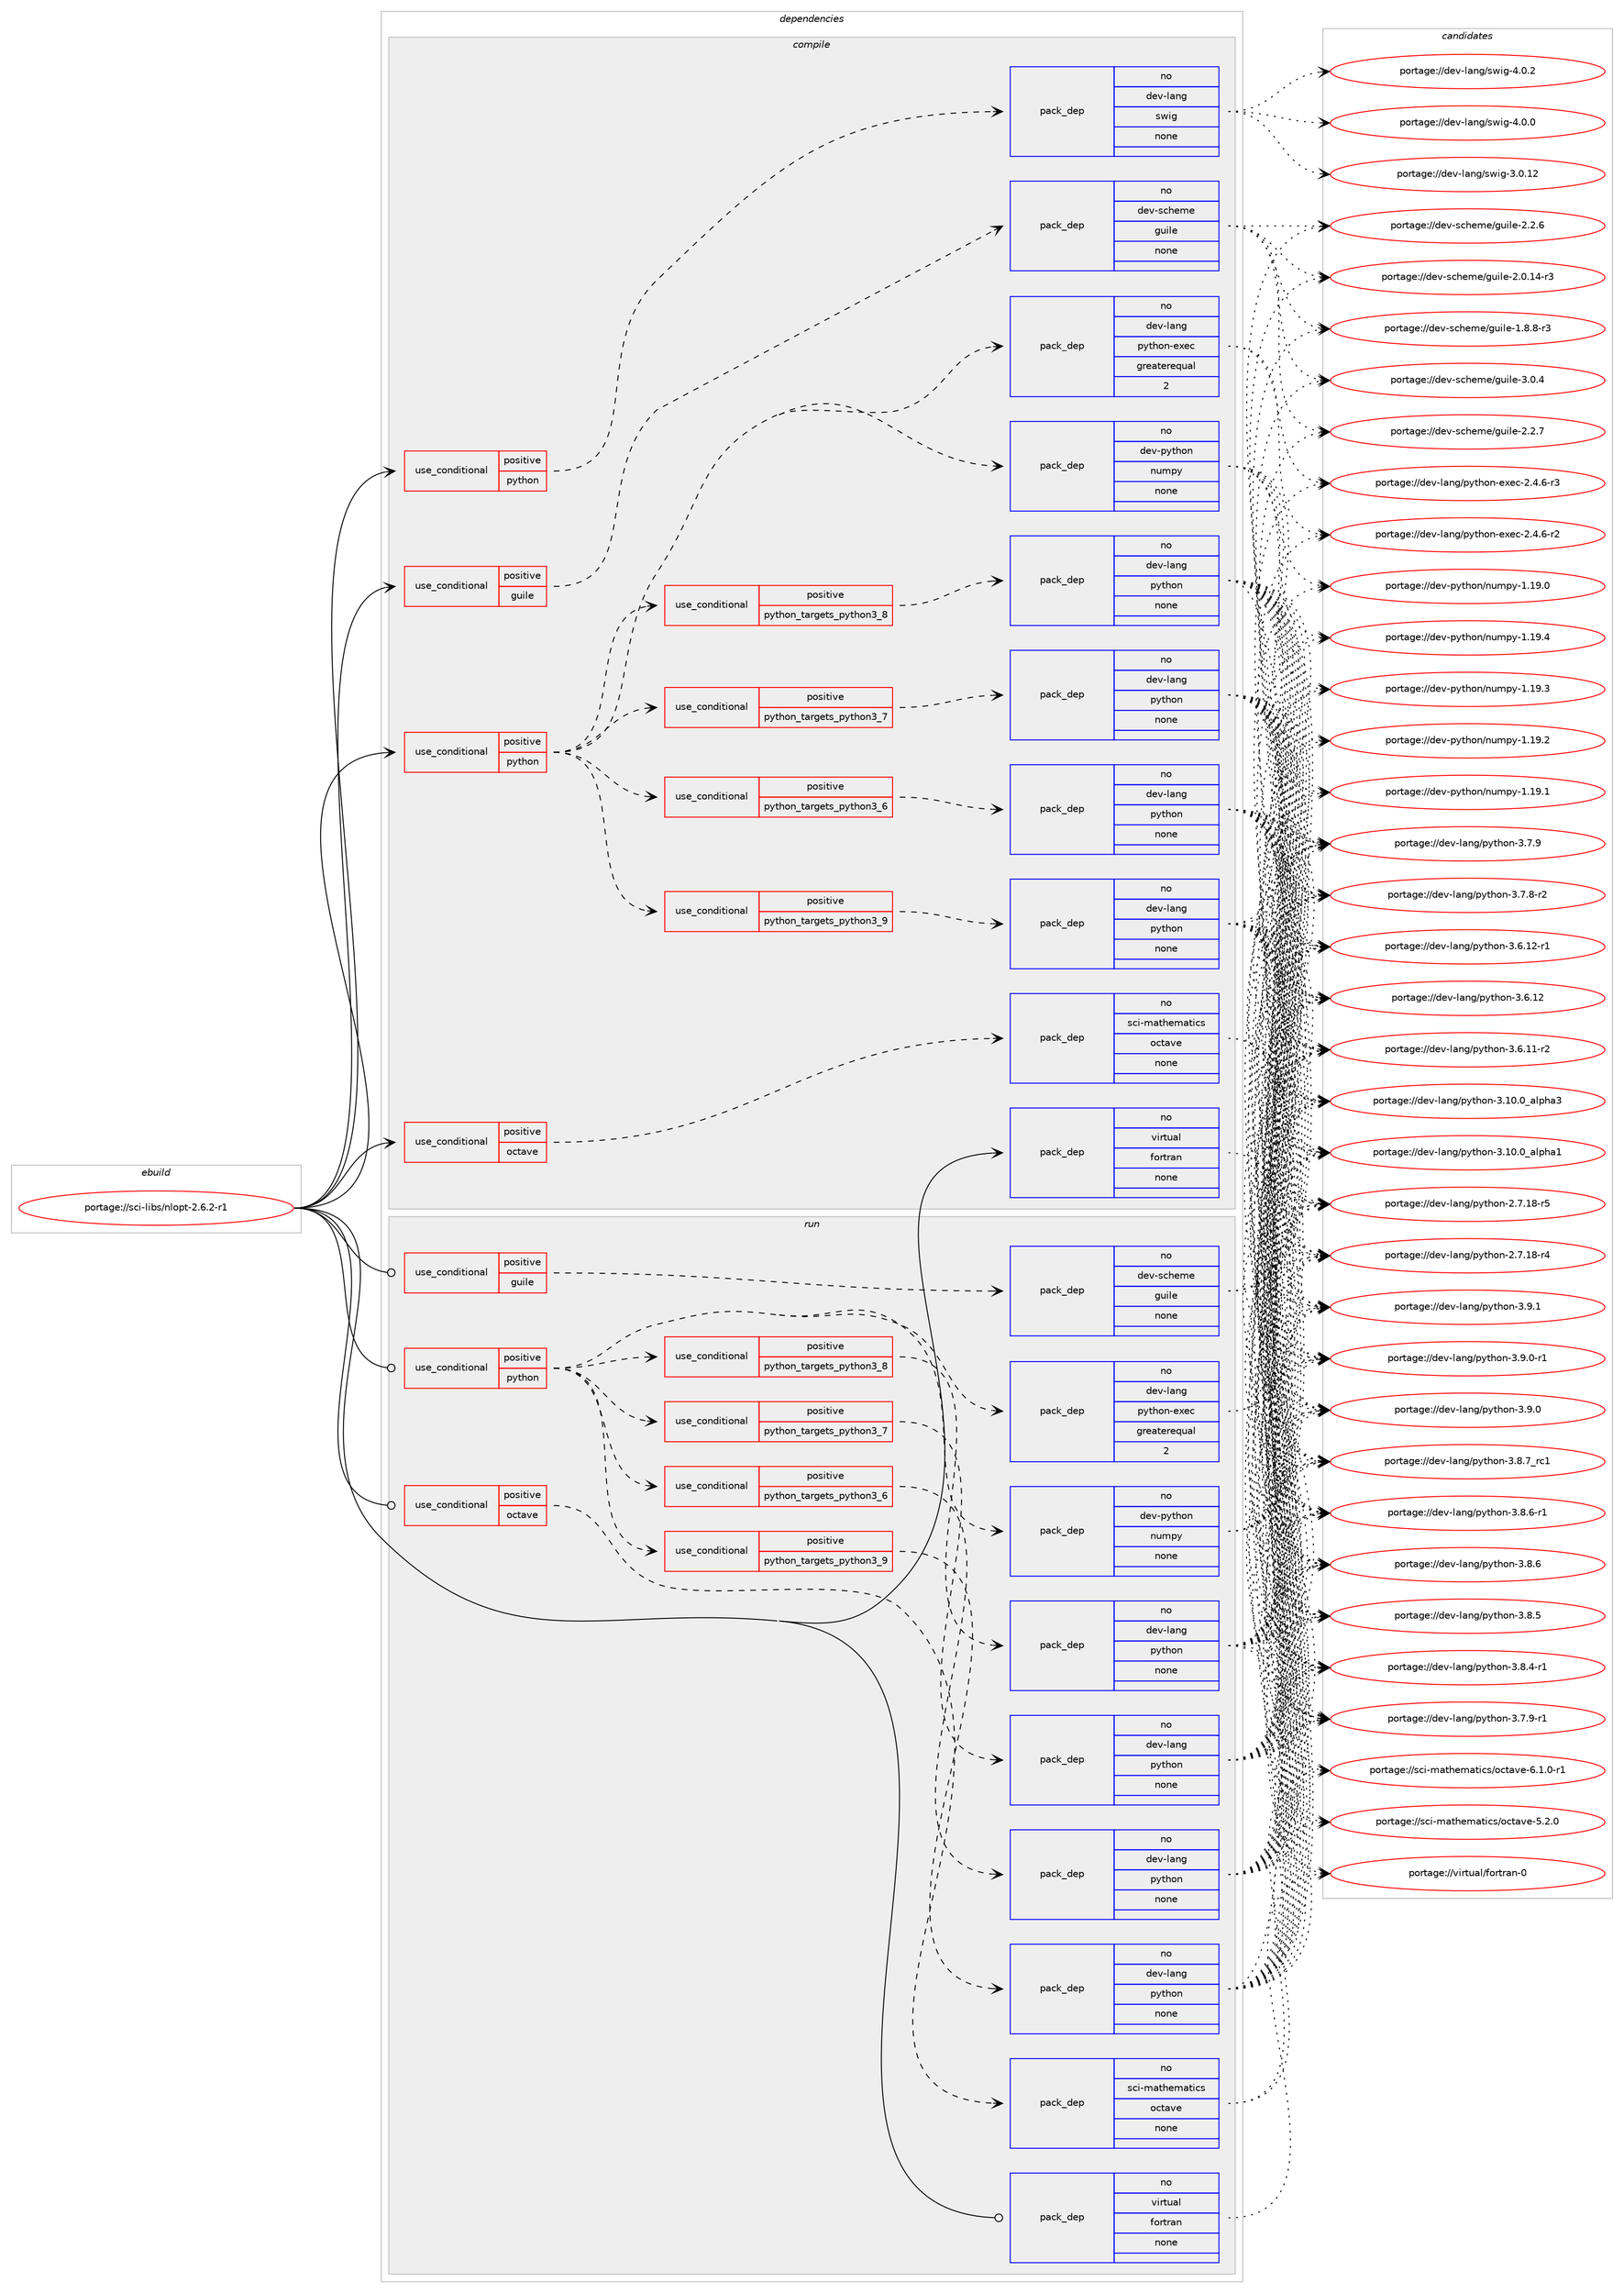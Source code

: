 digraph prolog {

# *************
# Graph options
# *************

newrank=true;
concentrate=true;
compound=true;
graph [rankdir=LR,fontname=Helvetica,fontsize=10,ranksep=1.5];#, ranksep=2.5, nodesep=0.2];
edge  [arrowhead=vee];
node  [fontname=Helvetica,fontsize=10];

# **********
# The ebuild
# **********

subgraph cluster_leftcol {
color=gray;
rank=same;
label=<<i>ebuild</i>>;
id [label="portage://sci-libs/nlopt-2.6.2-r1", color=red, width=4, href="../sci-libs/nlopt-2.6.2-r1.svg"];
}

# ****************
# The dependencies
# ****************

subgraph cluster_midcol {
color=gray;
label=<<i>dependencies</i>>;
subgraph cluster_compile {
fillcolor="#eeeeee";
style=filled;
label=<<i>compile</i>>;
subgraph cond1655 {
dependency7109 [label=<<TABLE BORDER="0" CELLBORDER="1" CELLSPACING="0" CELLPADDING="4"><TR><TD ROWSPAN="3" CELLPADDING="10">use_conditional</TD></TR><TR><TD>positive</TD></TR><TR><TD>guile</TD></TR></TABLE>>, shape=none, color=red];
subgraph pack5360 {
dependency7110 [label=<<TABLE BORDER="0" CELLBORDER="1" CELLSPACING="0" CELLPADDING="4" WIDTH="220"><TR><TD ROWSPAN="6" CELLPADDING="30">pack_dep</TD></TR><TR><TD WIDTH="110">no</TD></TR><TR><TD>dev-scheme</TD></TR><TR><TD>guile</TD></TR><TR><TD>none</TD></TR><TR><TD></TD></TR></TABLE>>, shape=none, color=blue];
}
dependency7109:e -> dependency7110:w [weight=20,style="dashed",arrowhead="vee"];
}
id:e -> dependency7109:w [weight=20,style="solid",arrowhead="vee"];
subgraph cond1656 {
dependency7111 [label=<<TABLE BORDER="0" CELLBORDER="1" CELLSPACING="0" CELLPADDING="4"><TR><TD ROWSPAN="3" CELLPADDING="10">use_conditional</TD></TR><TR><TD>positive</TD></TR><TR><TD>octave</TD></TR></TABLE>>, shape=none, color=red];
subgraph pack5361 {
dependency7112 [label=<<TABLE BORDER="0" CELLBORDER="1" CELLSPACING="0" CELLPADDING="4" WIDTH="220"><TR><TD ROWSPAN="6" CELLPADDING="30">pack_dep</TD></TR><TR><TD WIDTH="110">no</TD></TR><TR><TD>sci-mathematics</TD></TR><TR><TD>octave</TD></TR><TR><TD>none</TD></TR><TR><TD></TD></TR></TABLE>>, shape=none, color=blue];
}
dependency7111:e -> dependency7112:w [weight=20,style="dashed",arrowhead="vee"];
}
id:e -> dependency7111:w [weight=20,style="solid",arrowhead="vee"];
subgraph cond1657 {
dependency7113 [label=<<TABLE BORDER="0" CELLBORDER="1" CELLSPACING="0" CELLPADDING="4"><TR><TD ROWSPAN="3" CELLPADDING="10">use_conditional</TD></TR><TR><TD>positive</TD></TR><TR><TD>python</TD></TR></TABLE>>, shape=none, color=red];
subgraph cond1658 {
dependency7114 [label=<<TABLE BORDER="0" CELLBORDER="1" CELLSPACING="0" CELLPADDING="4"><TR><TD ROWSPAN="3" CELLPADDING="10">use_conditional</TD></TR><TR><TD>positive</TD></TR><TR><TD>python_targets_python3_6</TD></TR></TABLE>>, shape=none, color=red];
subgraph pack5362 {
dependency7115 [label=<<TABLE BORDER="0" CELLBORDER="1" CELLSPACING="0" CELLPADDING="4" WIDTH="220"><TR><TD ROWSPAN="6" CELLPADDING="30">pack_dep</TD></TR><TR><TD WIDTH="110">no</TD></TR><TR><TD>dev-lang</TD></TR><TR><TD>python</TD></TR><TR><TD>none</TD></TR><TR><TD></TD></TR></TABLE>>, shape=none, color=blue];
}
dependency7114:e -> dependency7115:w [weight=20,style="dashed",arrowhead="vee"];
}
dependency7113:e -> dependency7114:w [weight=20,style="dashed",arrowhead="vee"];
subgraph cond1659 {
dependency7116 [label=<<TABLE BORDER="0" CELLBORDER="1" CELLSPACING="0" CELLPADDING="4"><TR><TD ROWSPAN="3" CELLPADDING="10">use_conditional</TD></TR><TR><TD>positive</TD></TR><TR><TD>python_targets_python3_7</TD></TR></TABLE>>, shape=none, color=red];
subgraph pack5363 {
dependency7117 [label=<<TABLE BORDER="0" CELLBORDER="1" CELLSPACING="0" CELLPADDING="4" WIDTH="220"><TR><TD ROWSPAN="6" CELLPADDING="30">pack_dep</TD></TR><TR><TD WIDTH="110">no</TD></TR><TR><TD>dev-lang</TD></TR><TR><TD>python</TD></TR><TR><TD>none</TD></TR><TR><TD></TD></TR></TABLE>>, shape=none, color=blue];
}
dependency7116:e -> dependency7117:w [weight=20,style="dashed",arrowhead="vee"];
}
dependency7113:e -> dependency7116:w [weight=20,style="dashed",arrowhead="vee"];
subgraph cond1660 {
dependency7118 [label=<<TABLE BORDER="0" CELLBORDER="1" CELLSPACING="0" CELLPADDING="4"><TR><TD ROWSPAN="3" CELLPADDING="10">use_conditional</TD></TR><TR><TD>positive</TD></TR><TR><TD>python_targets_python3_8</TD></TR></TABLE>>, shape=none, color=red];
subgraph pack5364 {
dependency7119 [label=<<TABLE BORDER="0" CELLBORDER="1" CELLSPACING="0" CELLPADDING="4" WIDTH="220"><TR><TD ROWSPAN="6" CELLPADDING="30">pack_dep</TD></TR><TR><TD WIDTH="110">no</TD></TR><TR><TD>dev-lang</TD></TR><TR><TD>python</TD></TR><TR><TD>none</TD></TR><TR><TD></TD></TR></TABLE>>, shape=none, color=blue];
}
dependency7118:e -> dependency7119:w [weight=20,style="dashed",arrowhead="vee"];
}
dependency7113:e -> dependency7118:w [weight=20,style="dashed",arrowhead="vee"];
subgraph cond1661 {
dependency7120 [label=<<TABLE BORDER="0" CELLBORDER="1" CELLSPACING="0" CELLPADDING="4"><TR><TD ROWSPAN="3" CELLPADDING="10">use_conditional</TD></TR><TR><TD>positive</TD></TR><TR><TD>python_targets_python3_9</TD></TR></TABLE>>, shape=none, color=red];
subgraph pack5365 {
dependency7121 [label=<<TABLE BORDER="0" CELLBORDER="1" CELLSPACING="0" CELLPADDING="4" WIDTH="220"><TR><TD ROWSPAN="6" CELLPADDING="30">pack_dep</TD></TR><TR><TD WIDTH="110">no</TD></TR><TR><TD>dev-lang</TD></TR><TR><TD>python</TD></TR><TR><TD>none</TD></TR><TR><TD></TD></TR></TABLE>>, shape=none, color=blue];
}
dependency7120:e -> dependency7121:w [weight=20,style="dashed",arrowhead="vee"];
}
dependency7113:e -> dependency7120:w [weight=20,style="dashed",arrowhead="vee"];
subgraph pack5366 {
dependency7122 [label=<<TABLE BORDER="0" CELLBORDER="1" CELLSPACING="0" CELLPADDING="4" WIDTH="220"><TR><TD ROWSPAN="6" CELLPADDING="30">pack_dep</TD></TR><TR><TD WIDTH="110">no</TD></TR><TR><TD>dev-lang</TD></TR><TR><TD>python-exec</TD></TR><TR><TD>greaterequal</TD></TR><TR><TD>2</TD></TR></TABLE>>, shape=none, color=blue];
}
dependency7113:e -> dependency7122:w [weight=20,style="dashed",arrowhead="vee"];
subgraph pack5367 {
dependency7123 [label=<<TABLE BORDER="0" CELLBORDER="1" CELLSPACING="0" CELLPADDING="4" WIDTH="220"><TR><TD ROWSPAN="6" CELLPADDING="30">pack_dep</TD></TR><TR><TD WIDTH="110">no</TD></TR><TR><TD>dev-python</TD></TR><TR><TD>numpy</TD></TR><TR><TD>none</TD></TR><TR><TD></TD></TR></TABLE>>, shape=none, color=blue];
}
dependency7113:e -> dependency7123:w [weight=20,style="dashed",arrowhead="vee"];
}
id:e -> dependency7113:w [weight=20,style="solid",arrowhead="vee"];
subgraph cond1662 {
dependency7124 [label=<<TABLE BORDER="0" CELLBORDER="1" CELLSPACING="0" CELLPADDING="4"><TR><TD ROWSPAN="3" CELLPADDING="10">use_conditional</TD></TR><TR><TD>positive</TD></TR><TR><TD>python</TD></TR></TABLE>>, shape=none, color=red];
subgraph pack5368 {
dependency7125 [label=<<TABLE BORDER="0" CELLBORDER="1" CELLSPACING="0" CELLPADDING="4" WIDTH="220"><TR><TD ROWSPAN="6" CELLPADDING="30">pack_dep</TD></TR><TR><TD WIDTH="110">no</TD></TR><TR><TD>dev-lang</TD></TR><TR><TD>swig</TD></TR><TR><TD>none</TD></TR><TR><TD></TD></TR></TABLE>>, shape=none, color=blue];
}
dependency7124:e -> dependency7125:w [weight=20,style="dashed",arrowhead="vee"];
}
id:e -> dependency7124:w [weight=20,style="solid",arrowhead="vee"];
subgraph pack5369 {
dependency7126 [label=<<TABLE BORDER="0" CELLBORDER="1" CELLSPACING="0" CELLPADDING="4" WIDTH="220"><TR><TD ROWSPAN="6" CELLPADDING="30">pack_dep</TD></TR><TR><TD WIDTH="110">no</TD></TR><TR><TD>virtual</TD></TR><TR><TD>fortran</TD></TR><TR><TD>none</TD></TR><TR><TD></TD></TR></TABLE>>, shape=none, color=blue];
}
id:e -> dependency7126:w [weight=20,style="solid",arrowhead="vee"];
}
subgraph cluster_compileandrun {
fillcolor="#eeeeee";
style=filled;
label=<<i>compile and run</i>>;
}
subgraph cluster_run {
fillcolor="#eeeeee";
style=filled;
label=<<i>run</i>>;
subgraph cond1663 {
dependency7127 [label=<<TABLE BORDER="0" CELLBORDER="1" CELLSPACING="0" CELLPADDING="4"><TR><TD ROWSPAN="3" CELLPADDING="10">use_conditional</TD></TR><TR><TD>positive</TD></TR><TR><TD>guile</TD></TR></TABLE>>, shape=none, color=red];
subgraph pack5370 {
dependency7128 [label=<<TABLE BORDER="0" CELLBORDER="1" CELLSPACING="0" CELLPADDING="4" WIDTH="220"><TR><TD ROWSPAN="6" CELLPADDING="30">pack_dep</TD></TR><TR><TD WIDTH="110">no</TD></TR><TR><TD>dev-scheme</TD></TR><TR><TD>guile</TD></TR><TR><TD>none</TD></TR><TR><TD></TD></TR></TABLE>>, shape=none, color=blue];
}
dependency7127:e -> dependency7128:w [weight=20,style="dashed",arrowhead="vee"];
}
id:e -> dependency7127:w [weight=20,style="solid",arrowhead="odot"];
subgraph cond1664 {
dependency7129 [label=<<TABLE BORDER="0" CELLBORDER="1" CELLSPACING="0" CELLPADDING="4"><TR><TD ROWSPAN="3" CELLPADDING="10">use_conditional</TD></TR><TR><TD>positive</TD></TR><TR><TD>octave</TD></TR></TABLE>>, shape=none, color=red];
subgraph pack5371 {
dependency7130 [label=<<TABLE BORDER="0" CELLBORDER="1" CELLSPACING="0" CELLPADDING="4" WIDTH="220"><TR><TD ROWSPAN="6" CELLPADDING="30">pack_dep</TD></TR><TR><TD WIDTH="110">no</TD></TR><TR><TD>sci-mathematics</TD></TR><TR><TD>octave</TD></TR><TR><TD>none</TD></TR><TR><TD></TD></TR></TABLE>>, shape=none, color=blue];
}
dependency7129:e -> dependency7130:w [weight=20,style="dashed",arrowhead="vee"];
}
id:e -> dependency7129:w [weight=20,style="solid",arrowhead="odot"];
subgraph cond1665 {
dependency7131 [label=<<TABLE BORDER="0" CELLBORDER="1" CELLSPACING="0" CELLPADDING="4"><TR><TD ROWSPAN="3" CELLPADDING="10">use_conditional</TD></TR><TR><TD>positive</TD></TR><TR><TD>python</TD></TR></TABLE>>, shape=none, color=red];
subgraph cond1666 {
dependency7132 [label=<<TABLE BORDER="0" CELLBORDER="1" CELLSPACING="0" CELLPADDING="4"><TR><TD ROWSPAN="3" CELLPADDING="10">use_conditional</TD></TR><TR><TD>positive</TD></TR><TR><TD>python_targets_python3_6</TD></TR></TABLE>>, shape=none, color=red];
subgraph pack5372 {
dependency7133 [label=<<TABLE BORDER="0" CELLBORDER="1" CELLSPACING="0" CELLPADDING="4" WIDTH="220"><TR><TD ROWSPAN="6" CELLPADDING="30">pack_dep</TD></TR><TR><TD WIDTH="110">no</TD></TR><TR><TD>dev-lang</TD></TR><TR><TD>python</TD></TR><TR><TD>none</TD></TR><TR><TD></TD></TR></TABLE>>, shape=none, color=blue];
}
dependency7132:e -> dependency7133:w [weight=20,style="dashed",arrowhead="vee"];
}
dependency7131:e -> dependency7132:w [weight=20,style="dashed",arrowhead="vee"];
subgraph cond1667 {
dependency7134 [label=<<TABLE BORDER="0" CELLBORDER="1" CELLSPACING="0" CELLPADDING="4"><TR><TD ROWSPAN="3" CELLPADDING="10">use_conditional</TD></TR><TR><TD>positive</TD></TR><TR><TD>python_targets_python3_7</TD></TR></TABLE>>, shape=none, color=red];
subgraph pack5373 {
dependency7135 [label=<<TABLE BORDER="0" CELLBORDER="1" CELLSPACING="0" CELLPADDING="4" WIDTH="220"><TR><TD ROWSPAN="6" CELLPADDING="30">pack_dep</TD></TR><TR><TD WIDTH="110">no</TD></TR><TR><TD>dev-lang</TD></TR><TR><TD>python</TD></TR><TR><TD>none</TD></TR><TR><TD></TD></TR></TABLE>>, shape=none, color=blue];
}
dependency7134:e -> dependency7135:w [weight=20,style="dashed",arrowhead="vee"];
}
dependency7131:e -> dependency7134:w [weight=20,style="dashed",arrowhead="vee"];
subgraph cond1668 {
dependency7136 [label=<<TABLE BORDER="0" CELLBORDER="1" CELLSPACING="0" CELLPADDING="4"><TR><TD ROWSPAN="3" CELLPADDING="10">use_conditional</TD></TR><TR><TD>positive</TD></TR><TR><TD>python_targets_python3_8</TD></TR></TABLE>>, shape=none, color=red];
subgraph pack5374 {
dependency7137 [label=<<TABLE BORDER="0" CELLBORDER="1" CELLSPACING="0" CELLPADDING="4" WIDTH="220"><TR><TD ROWSPAN="6" CELLPADDING="30">pack_dep</TD></TR><TR><TD WIDTH="110">no</TD></TR><TR><TD>dev-lang</TD></TR><TR><TD>python</TD></TR><TR><TD>none</TD></TR><TR><TD></TD></TR></TABLE>>, shape=none, color=blue];
}
dependency7136:e -> dependency7137:w [weight=20,style="dashed",arrowhead="vee"];
}
dependency7131:e -> dependency7136:w [weight=20,style="dashed",arrowhead="vee"];
subgraph cond1669 {
dependency7138 [label=<<TABLE BORDER="0" CELLBORDER="1" CELLSPACING="0" CELLPADDING="4"><TR><TD ROWSPAN="3" CELLPADDING="10">use_conditional</TD></TR><TR><TD>positive</TD></TR><TR><TD>python_targets_python3_9</TD></TR></TABLE>>, shape=none, color=red];
subgraph pack5375 {
dependency7139 [label=<<TABLE BORDER="0" CELLBORDER="1" CELLSPACING="0" CELLPADDING="4" WIDTH="220"><TR><TD ROWSPAN="6" CELLPADDING="30">pack_dep</TD></TR><TR><TD WIDTH="110">no</TD></TR><TR><TD>dev-lang</TD></TR><TR><TD>python</TD></TR><TR><TD>none</TD></TR><TR><TD></TD></TR></TABLE>>, shape=none, color=blue];
}
dependency7138:e -> dependency7139:w [weight=20,style="dashed",arrowhead="vee"];
}
dependency7131:e -> dependency7138:w [weight=20,style="dashed",arrowhead="vee"];
subgraph pack5376 {
dependency7140 [label=<<TABLE BORDER="0" CELLBORDER="1" CELLSPACING="0" CELLPADDING="4" WIDTH="220"><TR><TD ROWSPAN="6" CELLPADDING="30">pack_dep</TD></TR><TR><TD WIDTH="110">no</TD></TR><TR><TD>dev-lang</TD></TR><TR><TD>python-exec</TD></TR><TR><TD>greaterequal</TD></TR><TR><TD>2</TD></TR></TABLE>>, shape=none, color=blue];
}
dependency7131:e -> dependency7140:w [weight=20,style="dashed",arrowhead="vee"];
subgraph pack5377 {
dependency7141 [label=<<TABLE BORDER="0" CELLBORDER="1" CELLSPACING="0" CELLPADDING="4" WIDTH="220"><TR><TD ROWSPAN="6" CELLPADDING="30">pack_dep</TD></TR><TR><TD WIDTH="110">no</TD></TR><TR><TD>dev-python</TD></TR><TR><TD>numpy</TD></TR><TR><TD>none</TD></TR><TR><TD></TD></TR></TABLE>>, shape=none, color=blue];
}
dependency7131:e -> dependency7141:w [weight=20,style="dashed",arrowhead="vee"];
}
id:e -> dependency7131:w [weight=20,style="solid",arrowhead="odot"];
subgraph pack5378 {
dependency7142 [label=<<TABLE BORDER="0" CELLBORDER="1" CELLSPACING="0" CELLPADDING="4" WIDTH="220"><TR><TD ROWSPAN="6" CELLPADDING="30">pack_dep</TD></TR><TR><TD WIDTH="110">no</TD></TR><TR><TD>virtual</TD></TR><TR><TD>fortran</TD></TR><TR><TD>none</TD></TR><TR><TD></TD></TR></TABLE>>, shape=none, color=blue];
}
id:e -> dependency7142:w [weight=20,style="solid",arrowhead="odot"];
}
}

# **************
# The candidates
# **************

subgraph cluster_choices {
rank=same;
color=gray;
label=<<i>candidates</i>>;

subgraph choice5360 {
color=black;
nodesep=1;
choice100101118451159910410110910147103117105108101455146484652 [label="portage://dev-scheme/guile-3.0.4", color=red, width=4,href="../dev-scheme/guile-3.0.4.svg"];
choice100101118451159910410110910147103117105108101455046504655 [label="portage://dev-scheme/guile-2.2.7", color=red, width=4,href="../dev-scheme/guile-2.2.7.svg"];
choice100101118451159910410110910147103117105108101455046504654 [label="portage://dev-scheme/guile-2.2.6", color=red, width=4,href="../dev-scheme/guile-2.2.6.svg"];
choice100101118451159910410110910147103117105108101455046484649524511451 [label="portage://dev-scheme/guile-2.0.14-r3", color=red, width=4,href="../dev-scheme/guile-2.0.14-r3.svg"];
choice1001011184511599104101109101471031171051081014549465646564511451 [label="portage://dev-scheme/guile-1.8.8-r3", color=red, width=4,href="../dev-scheme/guile-1.8.8-r3.svg"];
dependency7110:e -> choice100101118451159910410110910147103117105108101455146484652:w [style=dotted,weight="100"];
dependency7110:e -> choice100101118451159910410110910147103117105108101455046504655:w [style=dotted,weight="100"];
dependency7110:e -> choice100101118451159910410110910147103117105108101455046504654:w [style=dotted,weight="100"];
dependency7110:e -> choice100101118451159910410110910147103117105108101455046484649524511451:w [style=dotted,weight="100"];
dependency7110:e -> choice1001011184511599104101109101471031171051081014549465646564511451:w [style=dotted,weight="100"];
}
subgraph choice5361 {
color=black;
nodesep=1;
choice11599105451099711610410110997116105991154711199116971181014554464946484511449 [label="portage://sci-mathematics/octave-6.1.0-r1", color=red, width=4,href="../sci-mathematics/octave-6.1.0-r1.svg"];
choice1159910545109971161041011099711610599115471119911697118101455346504648 [label="portage://sci-mathematics/octave-5.2.0", color=red, width=4,href="../sci-mathematics/octave-5.2.0.svg"];
dependency7112:e -> choice11599105451099711610410110997116105991154711199116971181014554464946484511449:w [style=dotted,weight="100"];
dependency7112:e -> choice1159910545109971161041011099711610599115471119911697118101455346504648:w [style=dotted,weight="100"];
}
subgraph choice5362 {
color=black;
nodesep=1;
choice100101118451089711010347112121116104111110455146574649 [label="portage://dev-lang/python-3.9.1", color=red, width=4,href="../dev-lang/python-3.9.1.svg"];
choice1001011184510897110103471121211161041111104551465746484511449 [label="portage://dev-lang/python-3.9.0-r1", color=red, width=4,href="../dev-lang/python-3.9.0-r1.svg"];
choice100101118451089711010347112121116104111110455146574648 [label="portage://dev-lang/python-3.9.0", color=red, width=4,href="../dev-lang/python-3.9.0.svg"];
choice100101118451089711010347112121116104111110455146564655951149949 [label="portage://dev-lang/python-3.8.7_rc1", color=red, width=4,href="../dev-lang/python-3.8.7_rc1.svg"];
choice1001011184510897110103471121211161041111104551465646544511449 [label="portage://dev-lang/python-3.8.6-r1", color=red, width=4,href="../dev-lang/python-3.8.6-r1.svg"];
choice100101118451089711010347112121116104111110455146564654 [label="portage://dev-lang/python-3.8.6", color=red, width=4,href="../dev-lang/python-3.8.6.svg"];
choice100101118451089711010347112121116104111110455146564653 [label="portage://dev-lang/python-3.8.5", color=red, width=4,href="../dev-lang/python-3.8.5.svg"];
choice1001011184510897110103471121211161041111104551465646524511449 [label="portage://dev-lang/python-3.8.4-r1", color=red, width=4,href="../dev-lang/python-3.8.4-r1.svg"];
choice1001011184510897110103471121211161041111104551465546574511449 [label="portage://dev-lang/python-3.7.9-r1", color=red, width=4,href="../dev-lang/python-3.7.9-r1.svg"];
choice100101118451089711010347112121116104111110455146554657 [label="portage://dev-lang/python-3.7.9", color=red, width=4,href="../dev-lang/python-3.7.9.svg"];
choice1001011184510897110103471121211161041111104551465546564511450 [label="portage://dev-lang/python-3.7.8-r2", color=red, width=4,href="../dev-lang/python-3.7.8-r2.svg"];
choice100101118451089711010347112121116104111110455146544649504511449 [label="portage://dev-lang/python-3.6.12-r1", color=red, width=4,href="../dev-lang/python-3.6.12-r1.svg"];
choice10010111845108971101034711212111610411111045514654464950 [label="portage://dev-lang/python-3.6.12", color=red, width=4,href="../dev-lang/python-3.6.12.svg"];
choice100101118451089711010347112121116104111110455146544649494511450 [label="portage://dev-lang/python-3.6.11-r2", color=red, width=4,href="../dev-lang/python-3.6.11-r2.svg"];
choice1001011184510897110103471121211161041111104551464948464895971081121049751 [label="portage://dev-lang/python-3.10.0_alpha3", color=red, width=4,href="../dev-lang/python-3.10.0_alpha3.svg"];
choice1001011184510897110103471121211161041111104551464948464895971081121049749 [label="portage://dev-lang/python-3.10.0_alpha1", color=red, width=4,href="../dev-lang/python-3.10.0_alpha1.svg"];
choice100101118451089711010347112121116104111110455046554649564511453 [label="portage://dev-lang/python-2.7.18-r5", color=red, width=4,href="../dev-lang/python-2.7.18-r5.svg"];
choice100101118451089711010347112121116104111110455046554649564511452 [label="portage://dev-lang/python-2.7.18-r4", color=red, width=4,href="../dev-lang/python-2.7.18-r4.svg"];
dependency7115:e -> choice100101118451089711010347112121116104111110455146574649:w [style=dotted,weight="100"];
dependency7115:e -> choice1001011184510897110103471121211161041111104551465746484511449:w [style=dotted,weight="100"];
dependency7115:e -> choice100101118451089711010347112121116104111110455146574648:w [style=dotted,weight="100"];
dependency7115:e -> choice100101118451089711010347112121116104111110455146564655951149949:w [style=dotted,weight="100"];
dependency7115:e -> choice1001011184510897110103471121211161041111104551465646544511449:w [style=dotted,weight="100"];
dependency7115:e -> choice100101118451089711010347112121116104111110455146564654:w [style=dotted,weight="100"];
dependency7115:e -> choice100101118451089711010347112121116104111110455146564653:w [style=dotted,weight="100"];
dependency7115:e -> choice1001011184510897110103471121211161041111104551465646524511449:w [style=dotted,weight="100"];
dependency7115:e -> choice1001011184510897110103471121211161041111104551465546574511449:w [style=dotted,weight="100"];
dependency7115:e -> choice100101118451089711010347112121116104111110455146554657:w [style=dotted,weight="100"];
dependency7115:e -> choice1001011184510897110103471121211161041111104551465546564511450:w [style=dotted,weight="100"];
dependency7115:e -> choice100101118451089711010347112121116104111110455146544649504511449:w [style=dotted,weight="100"];
dependency7115:e -> choice10010111845108971101034711212111610411111045514654464950:w [style=dotted,weight="100"];
dependency7115:e -> choice100101118451089711010347112121116104111110455146544649494511450:w [style=dotted,weight="100"];
dependency7115:e -> choice1001011184510897110103471121211161041111104551464948464895971081121049751:w [style=dotted,weight="100"];
dependency7115:e -> choice1001011184510897110103471121211161041111104551464948464895971081121049749:w [style=dotted,weight="100"];
dependency7115:e -> choice100101118451089711010347112121116104111110455046554649564511453:w [style=dotted,weight="100"];
dependency7115:e -> choice100101118451089711010347112121116104111110455046554649564511452:w [style=dotted,weight="100"];
}
subgraph choice5363 {
color=black;
nodesep=1;
choice100101118451089711010347112121116104111110455146574649 [label="portage://dev-lang/python-3.9.1", color=red, width=4,href="../dev-lang/python-3.9.1.svg"];
choice1001011184510897110103471121211161041111104551465746484511449 [label="portage://dev-lang/python-3.9.0-r1", color=red, width=4,href="../dev-lang/python-3.9.0-r1.svg"];
choice100101118451089711010347112121116104111110455146574648 [label="portage://dev-lang/python-3.9.0", color=red, width=4,href="../dev-lang/python-3.9.0.svg"];
choice100101118451089711010347112121116104111110455146564655951149949 [label="portage://dev-lang/python-3.8.7_rc1", color=red, width=4,href="../dev-lang/python-3.8.7_rc1.svg"];
choice1001011184510897110103471121211161041111104551465646544511449 [label="portage://dev-lang/python-3.8.6-r1", color=red, width=4,href="../dev-lang/python-3.8.6-r1.svg"];
choice100101118451089711010347112121116104111110455146564654 [label="portage://dev-lang/python-3.8.6", color=red, width=4,href="../dev-lang/python-3.8.6.svg"];
choice100101118451089711010347112121116104111110455146564653 [label="portage://dev-lang/python-3.8.5", color=red, width=4,href="../dev-lang/python-3.8.5.svg"];
choice1001011184510897110103471121211161041111104551465646524511449 [label="portage://dev-lang/python-3.8.4-r1", color=red, width=4,href="../dev-lang/python-3.8.4-r1.svg"];
choice1001011184510897110103471121211161041111104551465546574511449 [label="portage://dev-lang/python-3.7.9-r1", color=red, width=4,href="../dev-lang/python-3.7.9-r1.svg"];
choice100101118451089711010347112121116104111110455146554657 [label="portage://dev-lang/python-3.7.9", color=red, width=4,href="../dev-lang/python-3.7.9.svg"];
choice1001011184510897110103471121211161041111104551465546564511450 [label="portage://dev-lang/python-3.7.8-r2", color=red, width=4,href="../dev-lang/python-3.7.8-r2.svg"];
choice100101118451089711010347112121116104111110455146544649504511449 [label="portage://dev-lang/python-3.6.12-r1", color=red, width=4,href="../dev-lang/python-3.6.12-r1.svg"];
choice10010111845108971101034711212111610411111045514654464950 [label="portage://dev-lang/python-3.6.12", color=red, width=4,href="../dev-lang/python-3.6.12.svg"];
choice100101118451089711010347112121116104111110455146544649494511450 [label="portage://dev-lang/python-3.6.11-r2", color=red, width=4,href="../dev-lang/python-3.6.11-r2.svg"];
choice1001011184510897110103471121211161041111104551464948464895971081121049751 [label="portage://dev-lang/python-3.10.0_alpha3", color=red, width=4,href="../dev-lang/python-3.10.0_alpha3.svg"];
choice1001011184510897110103471121211161041111104551464948464895971081121049749 [label="portage://dev-lang/python-3.10.0_alpha1", color=red, width=4,href="../dev-lang/python-3.10.0_alpha1.svg"];
choice100101118451089711010347112121116104111110455046554649564511453 [label="portage://dev-lang/python-2.7.18-r5", color=red, width=4,href="../dev-lang/python-2.7.18-r5.svg"];
choice100101118451089711010347112121116104111110455046554649564511452 [label="portage://dev-lang/python-2.7.18-r4", color=red, width=4,href="../dev-lang/python-2.7.18-r4.svg"];
dependency7117:e -> choice100101118451089711010347112121116104111110455146574649:w [style=dotted,weight="100"];
dependency7117:e -> choice1001011184510897110103471121211161041111104551465746484511449:w [style=dotted,weight="100"];
dependency7117:e -> choice100101118451089711010347112121116104111110455146574648:w [style=dotted,weight="100"];
dependency7117:e -> choice100101118451089711010347112121116104111110455146564655951149949:w [style=dotted,weight="100"];
dependency7117:e -> choice1001011184510897110103471121211161041111104551465646544511449:w [style=dotted,weight="100"];
dependency7117:e -> choice100101118451089711010347112121116104111110455146564654:w [style=dotted,weight="100"];
dependency7117:e -> choice100101118451089711010347112121116104111110455146564653:w [style=dotted,weight="100"];
dependency7117:e -> choice1001011184510897110103471121211161041111104551465646524511449:w [style=dotted,weight="100"];
dependency7117:e -> choice1001011184510897110103471121211161041111104551465546574511449:w [style=dotted,weight="100"];
dependency7117:e -> choice100101118451089711010347112121116104111110455146554657:w [style=dotted,weight="100"];
dependency7117:e -> choice1001011184510897110103471121211161041111104551465546564511450:w [style=dotted,weight="100"];
dependency7117:e -> choice100101118451089711010347112121116104111110455146544649504511449:w [style=dotted,weight="100"];
dependency7117:e -> choice10010111845108971101034711212111610411111045514654464950:w [style=dotted,weight="100"];
dependency7117:e -> choice100101118451089711010347112121116104111110455146544649494511450:w [style=dotted,weight="100"];
dependency7117:e -> choice1001011184510897110103471121211161041111104551464948464895971081121049751:w [style=dotted,weight="100"];
dependency7117:e -> choice1001011184510897110103471121211161041111104551464948464895971081121049749:w [style=dotted,weight="100"];
dependency7117:e -> choice100101118451089711010347112121116104111110455046554649564511453:w [style=dotted,weight="100"];
dependency7117:e -> choice100101118451089711010347112121116104111110455046554649564511452:w [style=dotted,weight="100"];
}
subgraph choice5364 {
color=black;
nodesep=1;
choice100101118451089711010347112121116104111110455146574649 [label="portage://dev-lang/python-3.9.1", color=red, width=4,href="../dev-lang/python-3.9.1.svg"];
choice1001011184510897110103471121211161041111104551465746484511449 [label="portage://dev-lang/python-3.9.0-r1", color=red, width=4,href="../dev-lang/python-3.9.0-r1.svg"];
choice100101118451089711010347112121116104111110455146574648 [label="portage://dev-lang/python-3.9.0", color=red, width=4,href="../dev-lang/python-3.9.0.svg"];
choice100101118451089711010347112121116104111110455146564655951149949 [label="portage://dev-lang/python-3.8.7_rc1", color=red, width=4,href="../dev-lang/python-3.8.7_rc1.svg"];
choice1001011184510897110103471121211161041111104551465646544511449 [label="portage://dev-lang/python-3.8.6-r1", color=red, width=4,href="../dev-lang/python-3.8.6-r1.svg"];
choice100101118451089711010347112121116104111110455146564654 [label="portage://dev-lang/python-3.8.6", color=red, width=4,href="../dev-lang/python-3.8.6.svg"];
choice100101118451089711010347112121116104111110455146564653 [label="portage://dev-lang/python-3.8.5", color=red, width=4,href="../dev-lang/python-3.8.5.svg"];
choice1001011184510897110103471121211161041111104551465646524511449 [label="portage://dev-lang/python-3.8.4-r1", color=red, width=4,href="../dev-lang/python-3.8.4-r1.svg"];
choice1001011184510897110103471121211161041111104551465546574511449 [label="portage://dev-lang/python-3.7.9-r1", color=red, width=4,href="../dev-lang/python-3.7.9-r1.svg"];
choice100101118451089711010347112121116104111110455146554657 [label="portage://dev-lang/python-3.7.9", color=red, width=4,href="../dev-lang/python-3.7.9.svg"];
choice1001011184510897110103471121211161041111104551465546564511450 [label="portage://dev-lang/python-3.7.8-r2", color=red, width=4,href="../dev-lang/python-3.7.8-r2.svg"];
choice100101118451089711010347112121116104111110455146544649504511449 [label="portage://dev-lang/python-3.6.12-r1", color=red, width=4,href="../dev-lang/python-3.6.12-r1.svg"];
choice10010111845108971101034711212111610411111045514654464950 [label="portage://dev-lang/python-3.6.12", color=red, width=4,href="../dev-lang/python-3.6.12.svg"];
choice100101118451089711010347112121116104111110455146544649494511450 [label="portage://dev-lang/python-3.6.11-r2", color=red, width=4,href="../dev-lang/python-3.6.11-r2.svg"];
choice1001011184510897110103471121211161041111104551464948464895971081121049751 [label="portage://dev-lang/python-3.10.0_alpha3", color=red, width=4,href="../dev-lang/python-3.10.0_alpha3.svg"];
choice1001011184510897110103471121211161041111104551464948464895971081121049749 [label="portage://dev-lang/python-3.10.0_alpha1", color=red, width=4,href="../dev-lang/python-3.10.0_alpha1.svg"];
choice100101118451089711010347112121116104111110455046554649564511453 [label="portage://dev-lang/python-2.7.18-r5", color=red, width=4,href="../dev-lang/python-2.7.18-r5.svg"];
choice100101118451089711010347112121116104111110455046554649564511452 [label="portage://dev-lang/python-2.7.18-r4", color=red, width=4,href="../dev-lang/python-2.7.18-r4.svg"];
dependency7119:e -> choice100101118451089711010347112121116104111110455146574649:w [style=dotted,weight="100"];
dependency7119:e -> choice1001011184510897110103471121211161041111104551465746484511449:w [style=dotted,weight="100"];
dependency7119:e -> choice100101118451089711010347112121116104111110455146574648:w [style=dotted,weight="100"];
dependency7119:e -> choice100101118451089711010347112121116104111110455146564655951149949:w [style=dotted,weight="100"];
dependency7119:e -> choice1001011184510897110103471121211161041111104551465646544511449:w [style=dotted,weight="100"];
dependency7119:e -> choice100101118451089711010347112121116104111110455146564654:w [style=dotted,weight="100"];
dependency7119:e -> choice100101118451089711010347112121116104111110455146564653:w [style=dotted,weight="100"];
dependency7119:e -> choice1001011184510897110103471121211161041111104551465646524511449:w [style=dotted,weight="100"];
dependency7119:e -> choice1001011184510897110103471121211161041111104551465546574511449:w [style=dotted,weight="100"];
dependency7119:e -> choice100101118451089711010347112121116104111110455146554657:w [style=dotted,weight="100"];
dependency7119:e -> choice1001011184510897110103471121211161041111104551465546564511450:w [style=dotted,weight="100"];
dependency7119:e -> choice100101118451089711010347112121116104111110455146544649504511449:w [style=dotted,weight="100"];
dependency7119:e -> choice10010111845108971101034711212111610411111045514654464950:w [style=dotted,weight="100"];
dependency7119:e -> choice100101118451089711010347112121116104111110455146544649494511450:w [style=dotted,weight="100"];
dependency7119:e -> choice1001011184510897110103471121211161041111104551464948464895971081121049751:w [style=dotted,weight="100"];
dependency7119:e -> choice1001011184510897110103471121211161041111104551464948464895971081121049749:w [style=dotted,weight="100"];
dependency7119:e -> choice100101118451089711010347112121116104111110455046554649564511453:w [style=dotted,weight="100"];
dependency7119:e -> choice100101118451089711010347112121116104111110455046554649564511452:w [style=dotted,weight="100"];
}
subgraph choice5365 {
color=black;
nodesep=1;
choice100101118451089711010347112121116104111110455146574649 [label="portage://dev-lang/python-3.9.1", color=red, width=4,href="../dev-lang/python-3.9.1.svg"];
choice1001011184510897110103471121211161041111104551465746484511449 [label="portage://dev-lang/python-3.9.0-r1", color=red, width=4,href="../dev-lang/python-3.9.0-r1.svg"];
choice100101118451089711010347112121116104111110455146574648 [label="portage://dev-lang/python-3.9.0", color=red, width=4,href="../dev-lang/python-3.9.0.svg"];
choice100101118451089711010347112121116104111110455146564655951149949 [label="portage://dev-lang/python-3.8.7_rc1", color=red, width=4,href="../dev-lang/python-3.8.7_rc1.svg"];
choice1001011184510897110103471121211161041111104551465646544511449 [label="portage://dev-lang/python-3.8.6-r1", color=red, width=4,href="../dev-lang/python-3.8.6-r1.svg"];
choice100101118451089711010347112121116104111110455146564654 [label="portage://dev-lang/python-3.8.6", color=red, width=4,href="../dev-lang/python-3.8.6.svg"];
choice100101118451089711010347112121116104111110455146564653 [label="portage://dev-lang/python-3.8.5", color=red, width=4,href="../dev-lang/python-3.8.5.svg"];
choice1001011184510897110103471121211161041111104551465646524511449 [label="portage://dev-lang/python-3.8.4-r1", color=red, width=4,href="../dev-lang/python-3.8.4-r1.svg"];
choice1001011184510897110103471121211161041111104551465546574511449 [label="portage://dev-lang/python-3.7.9-r1", color=red, width=4,href="../dev-lang/python-3.7.9-r1.svg"];
choice100101118451089711010347112121116104111110455146554657 [label="portage://dev-lang/python-3.7.9", color=red, width=4,href="../dev-lang/python-3.7.9.svg"];
choice1001011184510897110103471121211161041111104551465546564511450 [label="portage://dev-lang/python-3.7.8-r2", color=red, width=4,href="../dev-lang/python-3.7.8-r2.svg"];
choice100101118451089711010347112121116104111110455146544649504511449 [label="portage://dev-lang/python-3.6.12-r1", color=red, width=4,href="../dev-lang/python-3.6.12-r1.svg"];
choice10010111845108971101034711212111610411111045514654464950 [label="portage://dev-lang/python-3.6.12", color=red, width=4,href="../dev-lang/python-3.6.12.svg"];
choice100101118451089711010347112121116104111110455146544649494511450 [label="portage://dev-lang/python-3.6.11-r2", color=red, width=4,href="../dev-lang/python-3.6.11-r2.svg"];
choice1001011184510897110103471121211161041111104551464948464895971081121049751 [label="portage://dev-lang/python-3.10.0_alpha3", color=red, width=4,href="../dev-lang/python-3.10.0_alpha3.svg"];
choice1001011184510897110103471121211161041111104551464948464895971081121049749 [label="portage://dev-lang/python-3.10.0_alpha1", color=red, width=4,href="../dev-lang/python-3.10.0_alpha1.svg"];
choice100101118451089711010347112121116104111110455046554649564511453 [label="portage://dev-lang/python-2.7.18-r5", color=red, width=4,href="../dev-lang/python-2.7.18-r5.svg"];
choice100101118451089711010347112121116104111110455046554649564511452 [label="portage://dev-lang/python-2.7.18-r4", color=red, width=4,href="../dev-lang/python-2.7.18-r4.svg"];
dependency7121:e -> choice100101118451089711010347112121116104111110455146574649:w [style=dotted,weight="100"];
dependency7121:e -> choice1001011184510897110103471121211161041111104551465746484511449:w [style=dotted,weight="100"];
dependency7121:e -> choice100101118451089711010347112121116104111110455146574648:w [style=dotted,weight="100"];
dependency7121:e -> choice100101118451089711010347112121116104111110455146564655951149949:w [style=dotted,weight="100"];
dependency7121:e -> choice1001011184510897110103471121211161041111104551465646544511449:w [style=dotted,weight="100"];
dependency7121:e -> choice100101118451089711010347112121116104111110455146564654:w [style=dotted,weight="100"];
dependency7121:e -> choice100101118451089711010347112121116104111110455146564653:w [style=dotted,weight="100"];
dependency7121:e -> choice1001011184510897110103471121211161041111104551465646524511449:w [style=dotted,weight="100"];
dependency7121:e -> choice1001011184510897110103471121211161041111104551465546574511449:w [style=dotted,weight="100"];
dependency7121:e -> choice100101118451089711010347112121116104111110455146554657:w [style=dotted,weight="100"];
dependency7121:e -> choice1001011184510897110103471121211161041111104551465546564511450:w [style=dotted,weight="100"];
dependency7121:e -> choice100101118451089711010347112121116104111110455146544649504511449:w [style=dotted,weight="100"];
dependency7121:e -> choice10010111845108971101034711212111610411111045514654464950:w [style=dotted,weight="100"];
dependency7121:e -> choice100101118451089711010347112121116104111110455146544649494511450:w [style=dotted,weight="100"];
dependency7121:e -> choice1001011184510897110103471121211161041111104551464948464895971081121049751:w [style=dotted,weight="100"];
dependency7121:e -> choice1001011184510897110103471121211161041111104551464948464895971081121049749:w [style=dotted,weight="100"];
dependency7121:e -> choice100101118451089711010347112121116104111110455046554649564511453:w [style=dotted,weight="100"];
dependency7121:e -> choice100101118451089711010347112121116104111110455046554649564511452:w [style=dotted,weight="100"];
}
subgraph choice5366 {
color=black;
nodesep=1;
choice10010111845108971101034711212111610411111045101120101994550465246544511451 [label="portage://dev-lang/python-exec-2.4.6-r3", color=red, width=4,href="../dev-lang/python-exec-2.4.6-r3.svg"];
choice10010111845108971101034711212111610411111045101120101994550465246544511450 [label="portage://dev-lang/python-exec-2.4.6-r2", color=red, width=4,href="../dev-lang/python-exec-2.4.6-r2.svg"];
dependency7122:e -> choice10010111845108971101034711212111610411111045101120101994550465246544511451:w [style=dotted,weight="100"];
dependency7122:e -> choice10010111845108971101034711212111610411111045101120101994550465246544511450:w [style=dotted,weight="100"];
}
subgraph choice5367 {
color=black;
nodesep=1;
choice100101118451121211161041111104711011710911212145494649574652 [label="portage://dev-python/numpy-1.19.4", color=red, width=4,href="../dev-python/numpy-1.19.4.svg"];
choice100101118451121211161041111104711011710911212145494649574651 [label="portage://dev-python/numpy-1.19.3", color=red, width=4,href="../dev-python/numpy-1.19.3.svg"];
choice100101118451121211161041111104711011710911212145494649574650 [label="portage://dev-python/numpy-1.19.2", color=red, width=4,href="../dev-python/numpy-1.19.2.svg"];
choice100101118451121211161041111104711011710911212145494649574649 [label="portage://dev-python/numpy-1.19.1", color=red, width=4,href="../dev-python/numpy-1.19.1.svg"];
choice100101118451121211161041111104711011710911212145494649574648 [label="portage://dev-python/numpy-1.19.0", color=red, width=4,href="../dev-python/numpy-1.19.0.svg"];
dependency7123:e -> choice100101118451121211161041111104711011710911212145494649574652:w [style=dotted,weight="100"];
dependency7123:e -> choice100101118451121211161041111104711011710911212145494649574651:w [style=dotted,weight="100"];
dependency7123:e -> choice100101118451121211161041111104711011710911212145494649574650:w [style=dotted,weight="100"];
dependency7123:e -> choice100101118451121211161041111104711011710911212145494649574649:w [style=dotted,weight="100"];
dependency7123:e -> choice100101118451121211161041111104711011710911212145494649574648:w [style=dotted,weight="100"];
}
subgraph choice5368 {
color=black;
nodesep=1;
choice100101118451089711010347115119105103455246484650 [label="portage://dev-lang/swig-4.0.2", color=red, width=4,href="../dev-lang/swig-4.0.2.svg"];
choice100101118451089711010347115119105103455246484648 [label="portage://dev-lang/swig-4.0.0", color=red, width=4,href="../dev-lang/swig-4.0.0.svg"];
choice10010111845108971101034711511910510345514648464950 [label="portage://dev-lang/swig-3.0.12", color=red, width=4,href="../dev-lang/swig-3.0.12.svg"];
dependency7125:e -> choice100101118451089711010347115119105103455246484650:w [style=dotted,weight="100"];
dependency7125:e -> choice100101118451089711010347115119105103455246484648:w [style=dotted,weight="100"];
dependency7125:e -> choice10010111845108971101034711511910510345514648464950:w [style=dotted,weight="100"];
}
subgraph choice5369 {
color=black;
nodesep=1;
choice1181051141161179710847102111114116114971104548 [label="portage://virtual/fortran-0", color=red, width=4,href="../virtual/fortran-0.svg"];
dependency7126:e -> choice1181051141161179710847102111114116114971104548:w [style=dotted,weight="100"];
}
subgraph choice5370 {
color=black;
nodesep=1;
choice100101118451159910410110910147103117105108101455146484652 [label="portage://dev-scheme/guile-3.0.4", color=red, width=4,href="../dev-scheme/guile-3.0.4.svg"];
choice100101118451159910410110910147103117105108101455046504655 [label="portage://dev-scheme/guile-2.2.7", color=red, width=4,href="../dev-scheme/guile-2.2.7.svg"];
choice100101118451159910410110910147103117105108101455046504654 [label="portage://dev-scheme/guile-2.2.6", color=red, width=4,href="../dev-scheme/guile-2.2.6.svg"];
choice100101118451159910410110910147103117105108101455046484649524511451 [label="portage://dev-scheme/guile-2.0.14-r3", color=red, width=4,href="../dev-scheme/guile-2.0.14-r3.svg"];
choice1001011184511599104101109101471031171051081014549465646564511451 [label="portage://dev-scheme/guile-1.8.8-r3", color=red, width=4,href="../dev-scheme/guile-1.8.8-r3.svg"];
dependency7128:e -> choice100101118451159910410110910147103117105108101455146484652:w [style=dotted,weight="100"];
dependency7128:e -> choice100101118451159910410110910147103117105108101455046504655:w [style=dotted,weight="100"];
dependency7128:e -> choice100101118451159910410110910147103117105108101455046504654:w [style=dotted,weight="100"];
dependency7128:e -> choice100101118451159910410110910147103117105108101455046484649524511451:w [style=dotted,weight="100"];
dependency7128:e -> choice1001011184511599104101109101471031171051081014549465646564511451:w [style=dotted,weight="100"];
}
subgraph choice5371 {
color=black;
nodesep=1;
choice11599105451099711610410110997116105991154711199116971181014554464946484511449 [label="portage://sci-mathematics/octave-6.1.0-r1", color=red, width=4,href="../sci-mathematics/octave-6.1.0-r1.svg"];
choice1159910545109971161041011099711610599115471119911697118101455346504648 [label="portage://sci-mathematics/octave-5.2.0", color=red, width=4,href="../sci-mathematics/octave-5.2.0.svg"];
dependency7130:e -> choice11599105451099711610410110997116105991154711199116971181014554464946484511449:w [style=dotted,weight="100"];
dependency7130:e -> choice1159910545109971161041011099711610599115471119911697118101455346504648:w [style=dotted,weight="100"];
}
subgraph choice5372 {
color=black;
nodesep=1;
choice100101118451089711010347112121116104111110455146574649 [label="portage://dev-lang/python-3.9.1", color=red, width=4,href="../dev-lang/python-3.9.1.svg"];
choice1001011184510897110103471121211161041111104551465746484511449 [label="portage://dev-lang/python-3.9.0-r1", color=red, width=4,href="../dev-lang/python-3.9.0-r1.svg"];
choice100101118451089711010347112121116104111110455146574648 [label="portage://dev-lang/python-3.9.0", color=red, width=4,href="../dev-lang/python-3.9.0.svg"];
choice100101118451089711010347112121116104111110455146564655951149949 [label="portage://dev-lang/python-3.8.7_rc1", color=red, width=4,href="../dev-lang/python-3.8.7_rc1.svg"];
choice1001011184510897110103471121211161041111104551465646544511449 [label="portage://dev-lang/python-3.8.6-r1", color=red, width=4,href="../dev-lang/python-3.8.6-r1.svg"];
choice100101118451089711010347112121116104111110455146564654 [label="portage://dev-lang/python-3.8.6", color=red, width=4,href="../dev-lang/python-3.8.6.svg"];
choice100101118451089711010347112121116104111110455146564653 [label="portage://dev-lang/python-3.8.5", color=red, width=4,href="../dev-lang/python-3.8.5.svg"];
choice1001011184510897110103471121211161041111104551465646524511449 [label="portage://dev-lang/python-3.8.4-r1", color=red, width=4,href="../dev-lang/python-3.8.4-r1.svg"];
choice1001011184510897110103471121211161041111104551465546574511449 [label="portage://dev-lang/python-3.7.9-r1", color=red, width=4,href="../dev-lang/python-3.7.9-r1.svg"];
choice100101118451089711010347112121116104111110455146554657 [label="portage://dev-lang/python-3.7.9", color=red, width=4,href="../dev-lang/python-3.7.9.svg"];
choice1001011184510897110103471121211161041111104551465546564511450 [label="portage://dev-lang/python-3.7.8-r2", color=red, width=4,href="../dev-lang/python-3.7.8-r2.svg"];
choice100101118451089711010347112121116104111110455146544649504511449 [label="portage://dev-lang/python-3.6.12-r1", color=red, width=4,href="../dev-lang/python-3.6.12-r1.svg"];
choice10010111845108971101034711212111610411111045514654464950 [label="portage://dev-lang/python-3.6.12", color=red, width=4,href="../dev-lang/python-3.6.12.svg"];
choice100101118451089711010347112121116104111110455146544649494511450 [label="portage://dev-lang/python-3.6.11-r2", color=red, width=4,href="../dev-lang/python-3.6.11-r2.svg"];
choice1001011184510897110103471121211161041111104551464948464895971081121049751 [label="portage://dev-lang/python-3.10.0_alpha3", color=red, width=4,href="../dev-lang/python-3.10.0_alpha3.svg"];
choice1001011184510897110103471121211161041111104551464948464895971081121049749 [label="portage://dev-lang/python-3.10.0_alpha1", color=red, width=4,href="../dev-lang/python-3.10.0_alpha1.svg"];
choice100101118451089711010347112121116104111110455046554649564511453 [label="portage://dev-lang/python-2.7.18-r5", color=red, width=4,href="../dev-lang/python-2.7.18-r5.svg"];
choice100101118451089711010347112121116104111110455046554649564511452 [label="portage://dev-lang/python-2.7.18-r4", color=red, width=4,href="../dev-lang/python-2.7.18-r4.svg"];
dependency7133:e -> choice100101118451089711010347112121116104111110455146574649:w [style=dotted,weight="100"];
dependency7133:e -> choice1001011184510897110103471121211161041111104551465746484511449:w [style=dotted,weight="100"];
dependency7133:e -> choice100101118451089711010347112121116104111110455146574648:w [style=dotted,weight="100"];
dependency7133:e -> choice100101118451089711010347112121116104111110455146564655951149949:w [style=dotted,weight="100"];
dependency7133:e -> choice1001011184510897110103471121211161041111104551465646544511449:w [style=dotted,weight="100"];
dependency7133:e -> choice100101118451089711010347112121116104111110455146564654:w [style=dotted,weight="100"];
dependency7133:e -> choice100101118451089711010347112121116104111110455146564653:w [style=dotted,weight="100"];
dependency7133:e -> choice1001011184510897110103471121211161041111104551465646524511449:w [style=dotted,weight="100"];
dependency7133:e -> choice1001011184510897110103471121211161041111104551465546574511449:w [style=dotted,weight="100"];
dependency7133:e -> choice100101118451089711010347112121116104111110455146554657:w [style=dotted,weight="100"];
dependency7133:e -> choice1001011184510897110103471121211161041111104551465546564511450:w [style=dotted,weight="100"];
dependency7133:e -> choice100101118451089711010347112121116104111110455146544649504511449:w [style=dotted,weight="100"];
dependency7133:e -> choice10010111845108971101034711212111610411111045514654464950:w [style=dotted,weight="100"];
dependency7133:e -> choice100101118451089711010347112121116104111110455146544649494511450:w [style=dotted,weight="100"];
dependency7133:e -> choice1001011184510897110103471121211161041111104551464948464895971081121049751:w [style=dotted,weight="100"];
dependency7133:e -> choice1001011184510897110103471121211161041111104551464948464895971081121049749:w [style=dotted,weight="100"];
dependency7133:e -> choice100101118451089711010347112121116104111110455046554649564511453:w [style=dotted,weight="100"];
dependency7133:e -> choice100101118451089711010347112121116104111110455046554649564511452:w [style=dotted,weight="100"];
}
subgraph choice5373 {
color=black;
nodesep=1;
choice100101118451089711010347112121116104111110455146574649 [label="portage://dev-lang/python-3.9.1", color=red, width=4,href="../dev-lang/python-3.9.1.svg"];
choice1001011184510897110103471121211161041111104551465746484511449 [label="portage://dev-lang/python-3.9.0-r1", color=red, width=4,href="../dev-lang/python-3.9.0-r1.svg"];
choice100101118451089711010347112121116104111110455146574648 [label="portage://dev-lang/python-3.9.0", color=red, width=4,href="../dev-lang/python-3.9.0.svg"];
choice100101118451089711010347112121116104111110455146564655951149949 [label="portage://dev-lang/python-3.8.7_rc1", color=red, width=4,href="../dev-lang/python-3.8.7_rc1.svg"];
choice1001011184510897110103471121211161041111104551465646544511449 [label="portage://dev-lang/python-3.8.6-r1", color=red, width=4,href="../dev-lang/python-3.8.6-r1.svg"];
choice100101118451089711010347112121116104111110455146564654 [label="portage://dev-lang/python-3.8.6", color=red, width=4,href="../dev-lang/python-3.8.6.svg"];
choice100101118451089711010347112121116104111110455146564653 [label="portage://dev-lang/python-3.8.5", color=red, width=4,href="../dev-lang/python-3.8.5.svg"];
choice1001011184510897110103471121211161041111104551465646524511449 [label="portage://dev-lang/python-3.8.4-r1", color=red, width=4,href="../dev-lang/python-3.8.4-r1.svg"];
choice1001011184510897110103471121211161041111104551465546574511449 [label="portage://dev-lang/python-3.7.9-r1", color=red, width=4,href="../dev-lang/python-3.7.9-r1.svg"];
choice100101118451089711010347112121116104111110455146554657 [label="portage://dev-lang/python-3.7.9", color=red, width=4,href="../dev-lang/python-3.7.9.svg"];
choice1001011184510897110103471121211161041111104551465546564511450 [label="portage://dev-lang/python-3.7.8-r2", color=red, width=4,href="../dev-lang/python-3.7.8-r2.svg"];
choice100101118451089711010347112121116104111110455146544649504511449 [label="portage://dev-lang/python-3.6.12-r1", color=red, width=4,href="../dev-lang/python-3.6.12-r1.svg"];
choice10010111845108971101034711212111610411111045514654464950 [label="portage://dev-lang/python-3.6.12", color=red, width=4,href="../dev-lang/python-3.6.12.svg"];
choice100101118451089711010347112121116104111110455146544649494511450 [label="portage://dev-lang/python-3.6.11-r2", color=red, width=4,href="../dev-lang/python-3.6.11-r2.svg"];
choice1001011184510897110103471121211161041111104551464948464895971081121049751 [label="portage://dev-lang/python-3.10.0_alpha3", color=red, width=4,href="../dev-lang/python-3.10.0_alpha3.svg"];
choice1001011184510897110103471121211161041111104551464948464895971081121049749 [label="portage://dev-lang/python-3.10.0_alpha1", color=red, width=4,href="../dev-lang/python-3.10.0_alpha1.svg"];
choice100101118451089711010347112121116104111110455046554649564511453 [label="portage://dev-lang/python-2.7.18-r5", color=red, width=4,href="../dev-lang/python-2.7.18-r5.svg"];
choice100101118451089711010347112121116104111110455046554649564511452 [label="portage://dev-lang/python-2.7.18-r4", color=red, width=4,href="../dev-lang/python-2.7.18-r4.svg"];
dependency7135:e -> choice100101118451089711010347112121116104111110455146574649:w [style=dotted,weight="100"];
dependency7135:e -> choice1001011184510897110103471121211161041111104551465746484511449:w [style=dotted,weight="100"];
dependency7135:e -> choice100101118451089711010347112121116104111110455146574648:w [style=dotted,weight="100"];
dependency7135:e -> choice100101118451089711010347112121116104111110455146564655951149949:w [style=dotted,weight="100"];
dependency7135:e -> choice1001011184510897110103471121211161041111104551465646544511449:w [style=dotted,weight="100"];
dependency7135:e -> choice100101118451089711010347112121116104111110455146564654:w [style=dotted,weight="100"];
dependency7135:e -> choice100101118451089711010347112121116104111110455146564653:w [style=dotted,weight="100"];
dependency7135:e -> choice1001011184510897110103471121211161041111104551465646524511449:w [style=dotted,weight="100"];
dependency7135:e -> choice1001011184510897110103471121211161041111104551465546574511449:w [style=dotted,weight="100"];
dependency7135:e -> choice100101118451089711010347112121116104111110455146554657:w [style=dotted,weight="100"];
dependency7135:e -> choice1001011184510897110103471121211161041111104551465546564511450:w [style=dotted,weight="100"];
dependency7135:e -> choice100101118451089711010347112121116104111110455146544649504511449:w [style=dotted,weight="100"];
dependency7135:e -> choice10010111845108971101034711212111610411111045514654464950:w [style=dotted,weight="100"];
dependency7135:e -> choice100101118451089711010347112121116104111110455146544649494511450:w [style=dotted,weight="100"];
dependency7135:e -> choice1001011184510897110103471121211161041111104551464948464895971081121049751:w [style=dotted,weight="100"];
dependency7135:e -> choice1001011184510897110103471121211161041111104551464948464895971081121049749:w [style=dotted,weight="100"];
dependency7135:e -> choice100101118451089711010347112121116104111110455046554649564511453:w [style=dotted,weight="100"];
dependency7135:e -> choice100101118451089711010347112121116104111110455046554649564511452:w [style=dotted,weight="100"];
}
subgraph choice5374 {
color=black;
nodesep=1;
choice100101118451089711010347112121116104111110455146574649 [label="portage://dev-lang/python-3.9.1", color=red, width=4,href="../dev-lang/python-3.9.1.svg"];
choice1001011184510897110103471121211161041111104551465746484511449 [label="portage://dev-lang/python-3.9.0-r1", color=red, width=4,href="../dev-lang/python-3.9.0-r1.svg"];
choice100101118451089711010347112121116104111110455146574648 [label="portage://dev-lang/python-3.9.0", color=red, width=4,href="../dev-lang/python-3.9.0.svg"];
choice100101118451089711010347112121116104111110455146564655951149949 [label="portage://dev-lang/python-3.8.7_rc1", color=red, width=4,href="../dev-lang/python-3.8.7_rc1.svg"];
choice1001011184510897110103471121211161041111104551465646544511449 [label="portage://dev-lang/python-3.8.6-r1", color=red, width=4,href="../dev-lang/python-3.8.6-r1.svg"];
choice100101118451089711010347112121116104111110455146564654 [label="portage://dev-lang/python-3.8.6", color=red, width=4,href="../dev-lang/python-3.8.6.svg"];
choice100101118451089711010347112121116104111110455146564653 [label="portage://dev-lang/python-3.8.5", color=red, width=4,href="../dev-lang/python-3.8.5.svg"];
choice1001011184510897110103471121211161041111104551465646524511449 [label="portage://dev-lang/python-3.8.4-r1", color=red, width=4,href="../dev-lang/python-3.8.4-r1.svg"];
choice1001011184510897110103471121211161041111104551465546574511449 [label="portage://dev-lang/python-3.7.9-r1", color=red, width=4,href="../dev-lang/python-3.7.9-r1.svg"];
choice100101118451089711010347112121116104111110455146554657 [label="portage://dev-lang/python-3.7.9", color=red, width=4,href="../dev-lang/python-3.7.9.svg"];
choice1001011184510897110103471121211161041111104551465546564511450 [label="portage://dev-lang/python-3.7.8-r2", color=red, width=4,href="../dev-lang/python-3.7.8-r2.svg"];
choice100101118451089711010347112121116104111110455146544649504511449 [label="portage://dev-lang/python-3.6.12-r1", color=red, width=4,href="../dev-lang/python-3.6.12-r1.svg"];
choice10010111845108971101034711212111610411111045514654464950 [label="portage://dev-lang/python-3.6.12", color=red, width=4,href="../dev-lang/python-3.6.12.svg"];
choice100101118451089711010347112121116104111110455146544649494511450 [label="portage://dev-lang/python-3.6.11-r2", color=red, width=4,href="../dev-lang/python-3.6.11-r2.svg"];
choice1001011184510897110103471121211161041111104551464948464895971081121049751 [label="portage://dev-lang/python-3.10.0_alpha3", color=red, width=4,href="../dev-lang/python-3.10.0_alpha3.svg"];
choice1001011184510897110103471121211161041111104551464948464895971081121049749 [label="portage://dev-lang/python-3.10.0_alpha1", color=red, width=4,href="../dev-lang/python-3.10.0_alpha1.svg"];
choice100101118451089711010347112121116104111110455046554649564511453 [label="portage://dev-lang/python-2.7.18-r5", color=red, width=4,href="../dev-lang/python-2.7.18-r5.svg"];
choice100101118451089711010347112121116104111110455046554649564511452 [label="portage://dev-lang/python-2.7.18-r4", color=red, width=4,href="../dev-lang/python-2.7.18-r4.svg"];
dependency7137:e -> choice100101118451089711010347112121116104111110455146574649:w [style=dotted,weight="100"];
dependency7137:e -> choice1001011184510897110103471121211161041111104551465746484511449:w [style=dotted,weight="100"];
dependency7137:e -> choice100101118451089711010347112121116104111110455146574648:w [style=dotted,weight="100"];
dependency7137:e -> choice100101118451089711010347112121116104111110455146564655951149949:w [style=dotted,weight="100"];
dependency7137:e -> choice1001011184510897110103471121211161041111104551465646544511449:w [style=dotted,weight="100"];
dependency7137:e -> choice100101118451089711010347112121116104111110455146564654:w [style=dotted,weight="100"];
dependency7137:e -> choice100101118451089711010347112121116104111110455146564653:w [style=dotted,weight="100"];
dependency7137:e -> choice1001011184510897110103471121211161041111104551465646524511449:w [style=dotted,weight="100"];
dependency7137:e -> choice1001011184510897110103471121211161041111104551465546574511449:w [style=dotted,weight="100"];
dependency7137:e -> choice100101118451089711010347112121116104111110455146554657:w [style=dotted,weight="100"];
dependency7137:e -> choice1001011184510897110103471121211161041111104551465546564511450:w [style=dotted,weight="100"];
dependency7137:e -> choice100101118451089711010347112121116104111110455146544649504511449:w [style=dotted,weight="100"];
dependency7137:e -> choice10010111845108971101034711212111610411111045514654464950:w [style=dotted,weight="100"];
dependency7137:e -> choice100101118451089711010347112121116104111110455146544649494511450:w [style=dotted,weight="100"];
dependency7137:e -> choice1001011184510897110103471121211161041111104551464948464895971081121049751:w [style=dotted,weight="100"];
dependency7137:e -> choice1001011184510897110103471121211161041111104551464948464895971081121049749:w [style=dotted,weight="100"];
dependency7137:e -> choice100101118451089711010347112121116104111110455046554649564511453:w [style=dotted,weight="100"];
dependency7137:e -> choice100101118451089711010347112121116104111110455046554649564511452:w [style=dotted,weight="100"];
}
subgraph choice5375 {
color=black;
nodesep=1;
choice100101118451089711010347112121116104111110455146574649 [label="portage://dev-lang/python-3.9.1", color=red, width=4,href="../dev-lang/python-3.9.1.svg"];
choice1001011184510897110103471121211161041111104551465746484511449 [label="portage://dev-lang/python-3.9.0-r1", color=red, width=4,href="../dev-lang/python-3.9.0-r1.svg"];
choice100101118451089711010347112121116104111110455146574648 [label="portage://dev-lang/python-3.9.0", color=red, width=4,href="../dev-lang/python-3.9.0.svg"];
choice100101118451089711010347112121116104111110455146564655951149949 [label="portage://dev-lang/python-3.8.7_rc1", color=red, width=4,href="../dev-lang/python-3.8.7_rc1.svg"];
choice1001011184510897110103471121211161041111104551465646544511449 [label="portage://dev-lang/python-3.8.6-r1", color=red, width=4,href="../dev-lang/python-3.8.6-r1.svg"];
choice100101118451089711010347112121116104111110455146564654 [label="portage://dev-lang/python-3.8.6", color=red, width=4,href="../dev-lang/python-3.8.6.svg"];
choice100101118451089711010347112121116104111110455146564653 [label="portage://dev-lang/python-3.8.5", color=red, width=4,href="../dev-lang/python-3.8.5.svg"];
choice1001011184510897110103471121211161041111104551465646524511449 [label="portage://dev-lang/python-3.8.4-r1", color=red, width=4,href="../dev-lang/python-3.8.4-r1.svg"];
choice1001011184510897110103471121211161041111104551465546574511449 [label="portage://dev-lang/python-3.7.9-r1", color=red, width=4,href="../dev-lang/python-3.7.9-r1.svg"];
choice100101118451089711010347112121116104111110455146554657 [label="portage://dev-lang/python-3.7.9", color=red, width=4,href="../dev-lang/python-3.7.9.svg"];
choice1001011184510897110103471121211161041111104551465546564511450 [label="portage://dev-lang/python-3.7.8-r2", color=red, width=4,href="../dev-lang/python-3.7.8-r2.svg"];
choice100101118451089711010347112121116104111110455146544649504511449 [label="portage://dev-lang/python-3.6.12-r1", color=red, width=4,href="../dev-lang/python-3.6.12-r1.svg"];
choice10010111845108971101034711212111610411111045514654464950 [label="portage://dev-lang/python-3.6.12", color=red, width=4,href="../dev-lang/python-3.6.12.svg"];
choice100101118451089711010347112121116104111110455146544649494511450 [label="portage://dev-lang/python-3.6.11-r2", color=red, width=4,href="../dev-lang/python-3.6.11-r2.svg"];
choice1001011184510897110103471121211161041111104551464948464895971081121049751 [label="portage://dev-lang/python-3.10.0_alpha3", color=red, width=4,href="../dev-lang/python-3.10.0_alpha3.svg"];
choice1001011184510897110103471121211161041111104551464948464895971081121049749 [label="portage://dev-lang/python-3.10.0_alpha1", color=red, width=4,href="../dev-lang/python-3.10.0_alpha1.svg"];
choice100101118451089711010347112121116104111110455046554649564511453 [label="portage://dev-lang/python-2.7.18-r5", color=red, width=4,href="../dev-lang/python-2.7.18-r5.svg"];
choice100101118451089711010347112121116104111110455046554649564511452 [label="portage://dev-lang/python-2.7.18-r4", color=red, width=4,href="../dev-lang/python-2.7.18-r4.svg"];
dependency7139:e -> choice100101118451089711010347112121116104111110455146574649:w [style=dotted,weight="100"];
dependency7139:e -> choice1001011184510897110103471121211161041111104551465746484511449:w [style=dotted,weight="100"];
dependency7139:e -> choice100101118451089711010347112121116104111110455146574648:w [style=dotted,weight="100"];
dependency7139:e -> choice100101118451089711010347112121116104111110455146564655951149949:w [style=dotted,weight="100"];
dependency7139:e -> choice1001011184510897110103471121211161041111104551465646544511449:w [style=dotted,weight="100"];
dependency7139:e -> choice100101118451089711010347112121116104111110455146564654:w [style=dotted,weight="100"];
dependency7139:e -> choice100101118451089711010347112121116104111110455146564653:w [style=dotted,weight="100"];
dependency7139:e -> choice1001011184510897110103471121211161041111104551465646524511449:w [style=dotted,weight="100"];
dependency7139:e -> choice1001011184510897110103471121211161041111104551465546574511449:w [style=dotted,weight="100"];
dependency7139:e -> choice100101118451089711010347112121116104111110455146554657:w [style=dotted,weight="100"];
dependency7139:e -> choice1001011184510897110103471121211161041111104551465546564511450:w [style=dotted,weight="100"];
dependency7139:e -> choice100101118451089711010347112121116104111110455146544649504511449:w [style=dotted,weight="100"];
dependency7139:e -> choice10010111845108971101034711212111610411111045514654464950:w [style=dotted,weight="100"];
dependency7139:e -> choice100101118451089711010347112121116104111110455146544649494511450:w [style=dotted,weight="100"];
dependency7139:e -> choice1001011184510897110103471121211161041111104551464948464895971081121049751:w [style=dotted,weight="100"];
dependency7139:e -> choice1001011184510897110103471121211161041111104551464948464895971081121049749:w [style=dotted,weight="100"];
dependency7139:e -> choice100101118451089711010347112121116104111110455046554649564511453:w [style=dotted,weight="100"];
dependency7139:e -> choice100101118451089711010347112121116104111110455046554649564511452:w [style=dotted,weight="100"];
}
subgraph choice5376 {
color=black;
nodesep=1;
choice10010111845108971101034711212111610411111045101120101994550465246544511451 [label="portage://dev-lang/python-exec-2.4.6-r3", color=red, width=4,href="../dev-lang/python-exec-2.4.6-r3.svg"];
choice10010111845108971101034711212111610411111045101120101994550465246544511450 [label="portage://dev-lang/python-exec-2.4.6-r2", color=red, width=4,href="../dev-lang/python-exec-2.4.6-r2.svg"];
dependency7140:e -> choice10010111845108971101034711212111610411111045101120101994550465246544511451:w [style=dotted,weight="100"];
dependency7140:e -> choice10010111845108971101034711212111610411111045101120101994550465246544511450:w [style=dotted,weight="100"];
}
subgraph choice5377 {
color=black;
nodesep=1;
choice100101118451121211161041111104711011710911212145494649574652 [label="portage://dev-python/numpy-1.19.4", color=red, width=4,href="../dev-python/numpy-1.19.4.svg"];
choice100101118451121211161041111104711011710911212145494649574651 [label="portage://dev-python/numpy-1.19.3", color=red, width=4,href="../dev-python/numpy-1.19.3.svg"];
choice100101118451121211161041111104711011710911212145494649574650 [label="portage://dev-python/numpy-1.19.2", color=red, width=4,href="../dev-python/numpy-1.19.2.svg"];
choice100101118451121211161041111104711011710911212145494649574649 [label="portage://dev-python/numpy-1.19.1", color=red, width=4,href="../dev-python/numpy-1.19.1.svg"];
choice100101118451121211161041111104711011710911212145494649574648 [label="portage://dev-python/numpy-1.19.0", color=red, width=4,href="../dev-python/numpy-1.19.0.svg"];
dependency7141:e -> choice100101118451121211161041111104711011710911212145494649574652:w [style=dotted,weight="100"];
dependency7141:e -> choice100101118451121211161041111104711011710911212145494649574651:w [style=dotted,weight="100"];
dependency7141:e -> choice100101118451121211161041111104711011710911212145494649574650:w [style=dotted,weight="100"];
dependency7141:e -> choice100101118451121211161041111104711011710911212145494649574649:w [style=dotted,weight="100"];
dependency7141:e -> choice100101118451121211161041111104711011710911212145494649574648:w [style=dotted,weight="100"];
}
subgraph choice5378 {
color=black;
nodesep=1;
choice1181051141161179710847102111114116114971104548 [label="portage://virtual/fortran-0", color=red, width=4,href="../virtual/fortran-0.svg"];
dependency7142:e -> choice1181051141161179710847102111114116114971104548:w [style=dotted,weight="100"];
}
}

}
